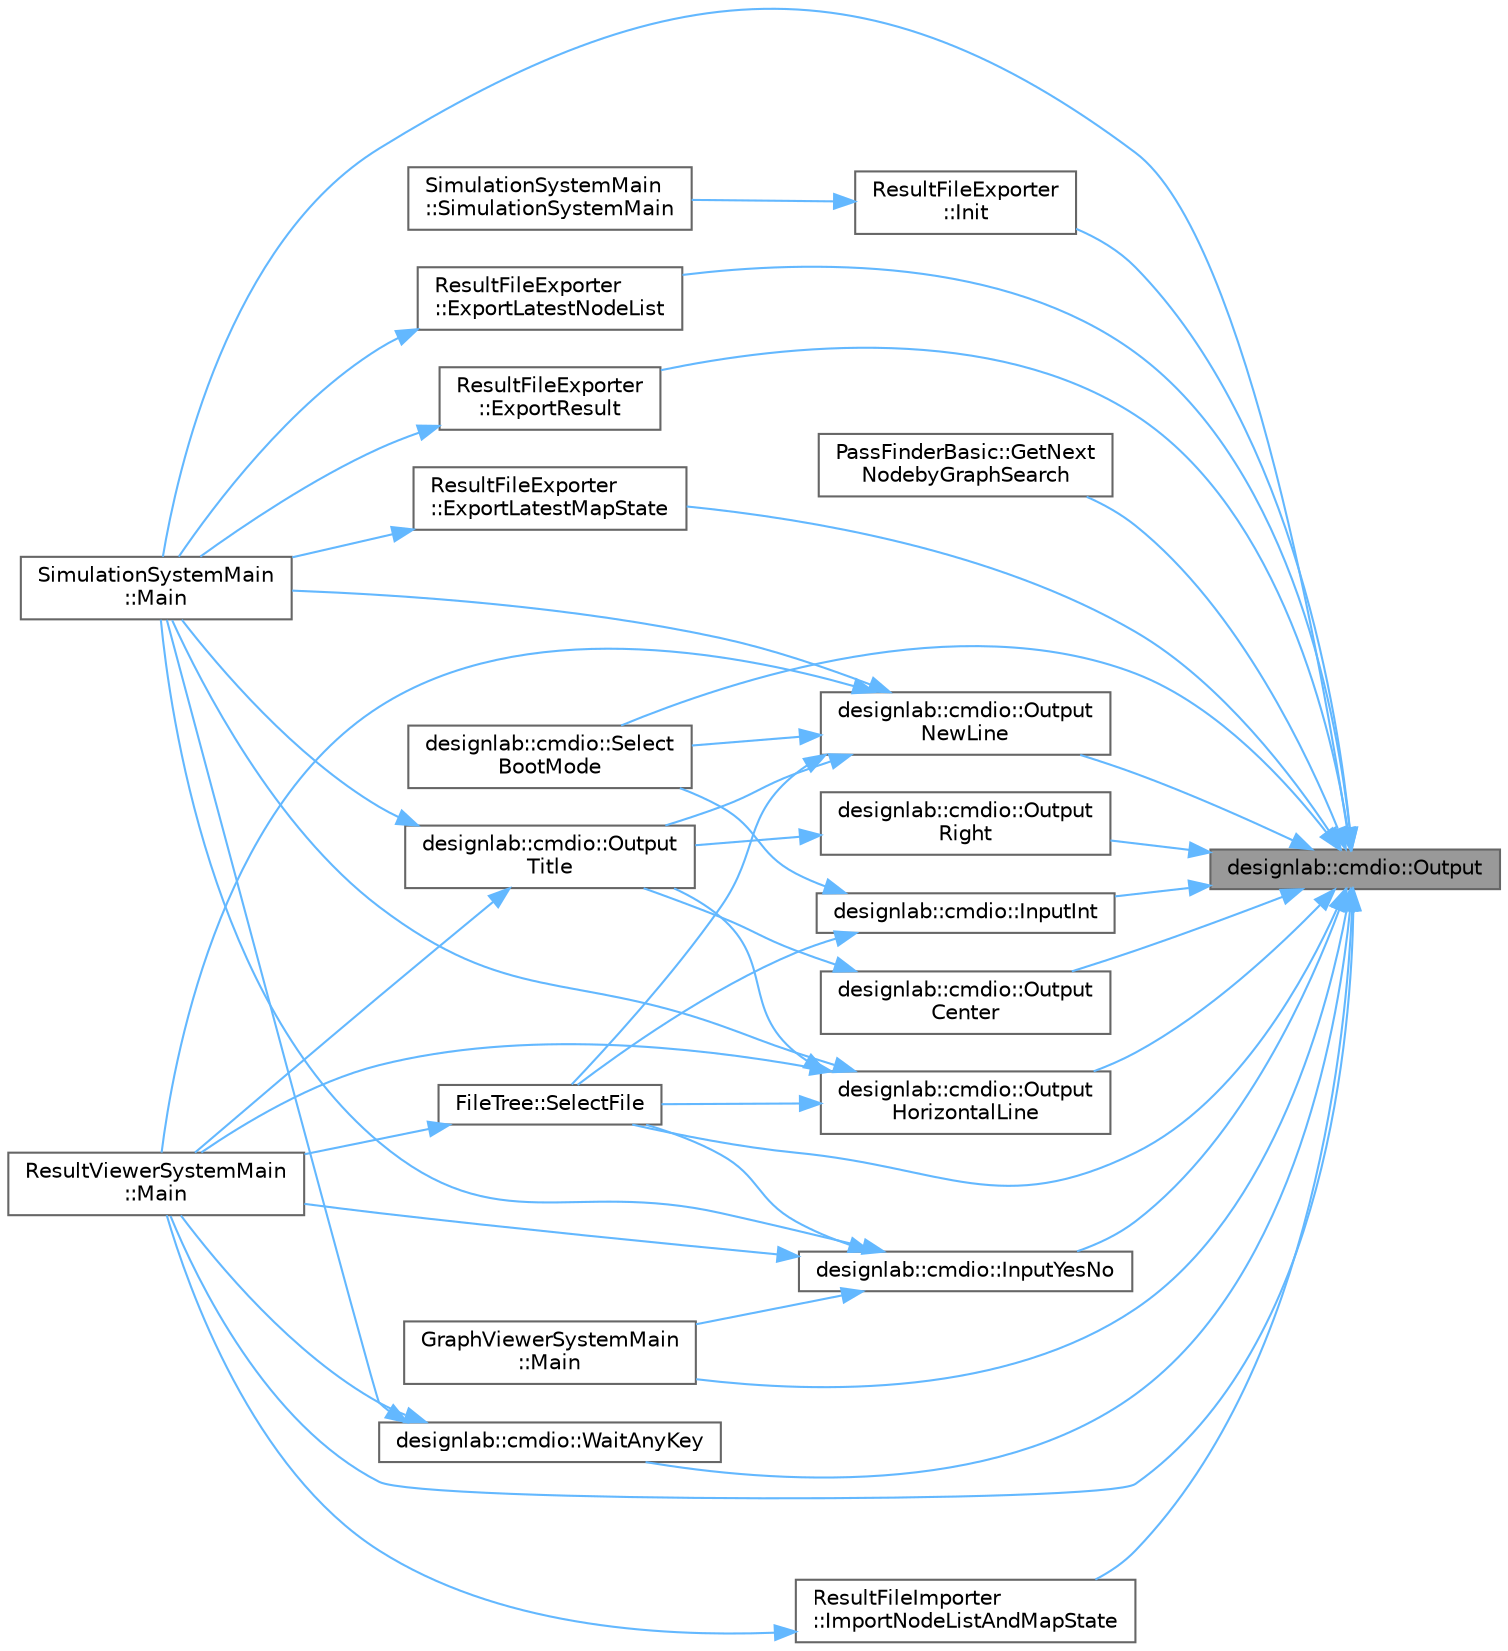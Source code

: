 digraph "designlab::cmdio::Output"
{
 // LATEX_PDF_SIZE
  bgcolor="transparent";
  edge [fontname=Helvetica,fontsize=10,labelfontname=Helvetica,labelfontsize=10];
  node [fontname=Helvetica,fontsize=10,shape=box,height=0.2,width=0.4];
  rankdir="RL";
  Node1 [id="Node000001",label="designlab::cmdio::Output",height=0.2,width=0.4,color="gray40", fillcolor="grey60", style="filled", fontcolor="black",tooltip="コマンドラインに文字を出力する関数．   SetOutputLimit() で設定した出力の許可範囲内であれば出力される．   必ずSetOutputLimit()を呼び出してから使うこと．"];
  Node1 -> Node2 [id="edge1_Node000001_Node000002",dir="back",color="steelblue1",style="solid",tooltip=" "];
  Node2 [id="Node000002",label="ResultFileExporter\l::ExportLatestMapState",height=0.2,width=0.4,color="grey40", fillcolor="white", style="filled",URL="$class_result_file_exporter.html#a8abd756066b11cba198717310af1dd33",tooltip="最新のマップ状態をファイルに出力する．   初期化ができていない場合は，なにも出力しない．また，出力フラグがfalseの場合もなにも出力しない．   Init()が呼ばれていない場合は，なにも出力しない..."];
  Node2 -> Node3 [id="edge2_Node000002_Node000003",dir="back",color="steelblue1",style="solid",tooltip=" "];
  Node3 [id="Node000003",label="SimulationSystemMain\l::Main",height=0.2,width=0.4,color="grey40", fillcolor="white", style="filled",URL="$class_simulation_system_main.html#a030bde5e114622fa85d83517fa040242",tooltip="いままでint mainで行われた処理をまとめたもの．   目標地点へ着くか，歩容計画に失敗した場合に，シミュレーションを終える．   また，規定の回数シミュレーションしたら終了する．"];
  Node1 -> Node4 [id="edge3_Node000001_Node000004",dir="back",color="steelblue1",style="solid",tooltip=" "];
  Node4 [id="Node000004",label="ResultFileExporter\l::ExportLatestNodeList",height=0.2,width=0.4,color="grey40", fillcolor="white", style="filled",URL="$class_result_file_exporter.html#adecd9f1f56ba5357aff1896db12feb93",tooltip="最新のノードリストをファイルに出力する．   初期化ができていない場合は，なにも出力しない．また，出力フラグがfalseの場合もなにも出力しない．   Init()が呼ばれていない場合は，なにも出力しな..."];
  Node4 -> Node3 [id="edge4_Node000004_Node000003",dir="back",color="steelblue1",style="solid",tooltip=" "];
  Node1 -> Node5 [id="edge5_Node000001_Node000005",dir="back",color="steelblue1",style="solid",tooltip=" "];
  Node5 [id="Node000005",label="ResultFileExporter\l::ExportResult",height=0.2,width=0.4,color="grey40", fillcolor="white", style="filled",URL="$class_result_file_exporter.html#abceefde731efa7b06df3a57aa098dff6",tooltip="シミュレーション結果を全てファイルに出力する．   初期化ができていない場合は，なにも出力しない．また，出力フラグがfalseの場合もなにも出力しない．   Init()が呼ばれていない場合は，なにも出..."];
  Node5 -> Node3 [id="edge6_Node000005_Node000003",dir="back",color="steelblue1",style="solid",tooltip=" "];
  Node1 -> Node6 [id="edge7_Node000001_Node000006",dir="back",color="steelblue1",style="solid",tooltip=" "];
  Node6 [id="Node000006",label="PassFinderBasic::GetNext\lNodebyGraphSearch",height=0.2,width=0.4,color="grey40", fillcolor="white", style="filled",URL="$class_pass_finder_basic.html#afe52735009a1745114ecc9d7084fd909",tooltip="グラフ探索を行い，次の動作として最適なノードを返す．"];
  Node1 -> Node7 [id="edge8_Node000001_Node000007",dir="back",color="steelblue1",style="solid",tooltip=" "];
  Node7 [id="Node000007",label="ResultFileImporter\l::ImportNodeListAndMapState",height=0.2,width=0.4,color="grey40", fillcolor="white", style="filled",URL="$class_result_file_importer.html#ab01d6714b97dc610fb2a8af6adae2f60",tooltip="ノードリストとマップの状態をファイルから読み込む．"];
  Node7 -> Node8 [id="edge9_Node000007_Node000008",dir="back",color="steelblue1",style="solid",tooltip=" "];
  Node8 [id="Node000008",label="ResultViewerSystemMain\l::Main",height=0.2,width=0.4,color="grey40", fillcolor="white", style="filled",URL="$class_result_viewer_system_main.html#aecf8894b5ac421d39b2d373e33774767",tooltip="主要な処理を行う関数"];
  Node1 -> Node9 [id="edge10_Node000001_Node000009",dir="back",color="steelblue1",style="solid",tooltip=" "];
  Node9 [id="Node000009",label="ResultFileExporter\l::Init",height=0.2,width=0.4,color="grey40", fillcolor="white", style="filled",URL="$class_result_file_exporter.html#a0006605d4d439194d4f30cd188d38268",tooltip="resultフォルダがなければ作成する．また，フォルダ名を指定する．"];
  Node9 -> Node10 [id="edge11_Node000009_Node000010",dir="back",color="steelblue1",style="solid",tooltip=" "];
  Node10 [id="Node000010",label="SimulationSystemMain\l::SimulationSystemMain",height=0.2,width=0.4,color="grey40", fillcolor="white", style="filled",URL="$class_simulation_system_main.html#a79a64ff0263726f0e22d2e5f0e0d2ad8",tooltip=" "];
  Node1 -> Node11 [id="edge12_Node000001_Node000011",dir="back",color="steelblue1",style="solid",tooltip=" "];
  Node11 [id="Node000011",label="designlab::cmdio::InputInt",height=0.2,width=0.4,color="grey40", fillcolor="white", style="filled",URL="$namespacedesignlab_1_1cmdio.html#a38240b12de09622fec60b69636218237",tooltip="整数を入力する関数．"];
  Node11 -> Node12 [id="edge13_Node000011_Node000012",dir="back",color="steelblue1",style="solid",tooltip=" "];
  Node12 [id="Node000012",label="designlab::cmdio::Select\lBootMode",height=0.2,width=0.4,color="grey40", fillcolor="white", style="filled",URL="$namespacedesignlab_1_1cmdio.html#adc19ae459e6e165635ff3eba1f975a0c",tooltip="このアプリの起動モードを選択する関数．"];
  Node11 -> Node13 [id="edge14_Node000011_Node000013",dir="back",color="steelblue1",style="solid",tooltip=" "];
  Node13 [id="Node000013",label="FileTree::SelectFile",height=0.2,width=0.4,color="grey40", fillcolor="white", style="filled",URL="$class_file_tree.html#a158392d6e36b190b06055e8bc8db59ad",tooltip="ディレクトリの中から，ファイルを一つ選択する"];
  Node13 -> Node8 [id="edge15_Node000013_Node000008",dir="back",color="steelblue1",style="solid",tooltip=" "];
  Node1 -> Node14 [id="edge16_Node000001_Node000014",dir="back",color="steelblue1",style="solid",tooltip=" "];
  Node14 [id="Node000014",label="designlab::cmdio::InputYesNo",height=0.2,width=0.4,color="grey40", fillcolor="white", style="filled",URL="$namespacedesignlab_1_1cmdio.html#a1d5f07e4f8ddd98dd7e1858cfad64b6b",tooltip="yesかnoを入力する関数．返り値でyesならtrue，noならfalseを受け取る．"];
  Node14 -> Node15 [id="edge17_Node000014_Node000015",dir="back",color="steelblue1",style="solid",tooltip=" "];
  Node15 [id="Node000015",label="GraphViewerSystemMain\l::Main",height=0.2,width=0.4,color="grey40", fillcolor="white", style="filled",URL="$class_graph_viewer_system_main.html#ac0c837edb4f1387fcdae35b39c9999eb",tooltip="メイン関数"];
  Node14 -> Node8 [id="edge18_Node000014_Node000008",dir="back",color="steelblue1",style="solid",tooltip=" "];
  Node14 -> Node3 [id="edge19_Node000014_Node000003",dir="back",color="steelblue1",style="solid",tooltip=" "];
  Node14 -> Node13 [id="edge20_Node000014_Node000013",dir="back",color="steelblue1",style="solid",tooltip=" "];
  Node1 -> Node15 [id="edge21_Node000001_Node000015",dir="back",color="steelblue1",style="solid",tooltip=" "];
  Node1 -> Node8 [id="edge22_Node000001_Node000008",dir="back",color="steelblue1",style="solid",tooltip=" "];
  Node1 -> Node3 [id="edge23_Node000001_Node000003",dir="back",color="steelblue1",style="solid",tooltip=" "];
  Node1 -> Node16 [id="edge24_Node000001_Node000016",dir="back",color="steelblue1",style="solid",tooltip=" "];
  Node16 [id="Node000016",label="designlab::cmdio::Output\lCenter",height=0.2,width=0.4,color="grey40", fillcolor="white", style="filled",URL="$namespacedesignlab_1_1cmdio.html#a75cddfda72fab2142e8f60b7dc4f6cc6",tooltip="中央に文字を出力する関数"];
  Node16 -> Node17 [id="edge25_Node000016_Node000017",dir="back",color="steelblue1",style="solid",tooltip=" "];
  Node17 [id="Node000017",label="designlab::cmdio::Output\lTitle",height=0.2,width=0.4,color="grey40", fillcolor="white", style="filled",URL="$namespacedesignlab_1_1cmdio.html#aac156719fff45c1e6da33d779eee8a4a",tooltip="コマンドラインにこのソフトのタイトルを出力する関数．"];
  Node17 -> Node8 [id="edge26_Node000017_Node000008",dir="back",color="steelblue1",style="solid",tooltip=" "];
  Node17 -> Node3 [id="edge27_Node000017_Node000003",dir="back",color="steelblue1",style="solid",tooltip=" "];
  Node1 -> Node18 [id="edge28_Node000001_Node000018",dir="back",color="steelblue1",style="solid",tooltip=" "];
  Node18 [id="Node000018",label="designlab::cmdio::Output\lHorizontalLine",height=0.2,width=0.4,color="grey40", fillcolor="white", style="filled",URL="$namespacedesignlab_1_1cmdio.html#a5aadbca0d6922c9c5ae7bec89f97bd02",tooltip="コマンドラインに水平線を出力する関数．"];
  Node18 -> Node8 [id="edge29_Node000018_Node000008",dir="back",color="steelblue1",style="solid",tooltip=" "];
  Node18 -> Node3 [id="edge30_Node000018_Node000003",dir="back",color="steelblue1",style="solid",tooltip=" "];
  Node18 -> Node17 [id="edge31_Node000018_Node000017",dir="back",color="steelblue1",style="solid",tooltip=" "];
  Node18 -> Node13 [id="edge32_Node000018_Node000013",dir="back",color="steelblue1",style="solid",tooltip=" "];
  Node1 -> Node19 [id="edge33_Node000001_Node000019",dir="back",color="steelblue1",style="solid",tooltip=" "];
  Node19 [id="Node000019",label="designlab::cmdio::Output\lNewLine",height=0.2,width=0.4,color="grey40", fillcolor="white", style="filled",URL="$namespacedesignlab_1_1cmdio.html#a23cd6fd6477be14f76c818c418a0de08",tooltip="コマンドラインで改行をする関数．"];
  Node19 -> Node8 [id="edge34_Node000019_Node000008",dir="back",color="steelblue1",style="solid",tooltip=" "];
  Node19 -> Node3 [id="edge35_Node000019_Node000003",dir="back",color="steelblue1",style="solid",tooltip=" "];
  Node19 -> Node17 [id="edge36_Node000019_Node000017",dir="back",color="steelblue1",style="solid",tooltip=" "];
  Node19 -> Node12 [id="edge37_Node000019_Node000012",dir="back",color="steelblue1",style="solid",tooltip=" "];
  Node19 -> Node13 [id="edge38_Node000019_Node000013",dir="back",color="steelblue1",style="solid",tooltip=" "];
  Node1 -> Node20 [id="edge39_Node000001_Node000020",dir="back",color="steelblue1",style="solid",tooltip=" "];
  Node20 [id="Node000020",label="designlab::cmdio::Output\lRight",height=0.2,width=0.4,color="grey40", fillcolor="white", style="filled",URL="$namespacedesignlab_1_1cmdio.html#ab571da4a5a2affc2679e2d8b5c9d8cc0",tooltip="右端に文字を出力する関数"];
  Node20 -> Node17 [id="edge40_Node000020_Node000017",dir="back",color="steelblue1",style="solid",tooltip=" "];
  Node1 -> Node12 [id="edge41_Node000001_Node000012",dir="back",color="steelblue1",style="solid",tooltip=" "];
  Node1 -> Node13 [id="edge42_Node000001_Node000013",dir="back",color="steelblue1",style="solid",tooltip=" "];
  Node1 -> Node21 [id="edge43_Node000001_Node000021",dir="back",color="steelblue1",style="solid",tooltip=" "];
  Node21 [id="Node000021",label="designlab::cmdio::WaitAnyKey",height=0.2,width=0.4,color="grey40", fillcolor="white", style="filled",URL="$namespacedesignlab_1_1cmdio.html#ac411e4a736e83e07ab5de75bcd3afc1f",tooltip="入力待ちをする関数．"];
  Node21 -> Node8 [id="edge44_Node000021_Node000008",dir="back",color="steelblue1",style="solid",tooltip=" "];
  Node21 -> Node3 [id="edge45_Node000021_Node000003",dir="back",color="steelblue1",style="solid",tooltip=" "];
}
